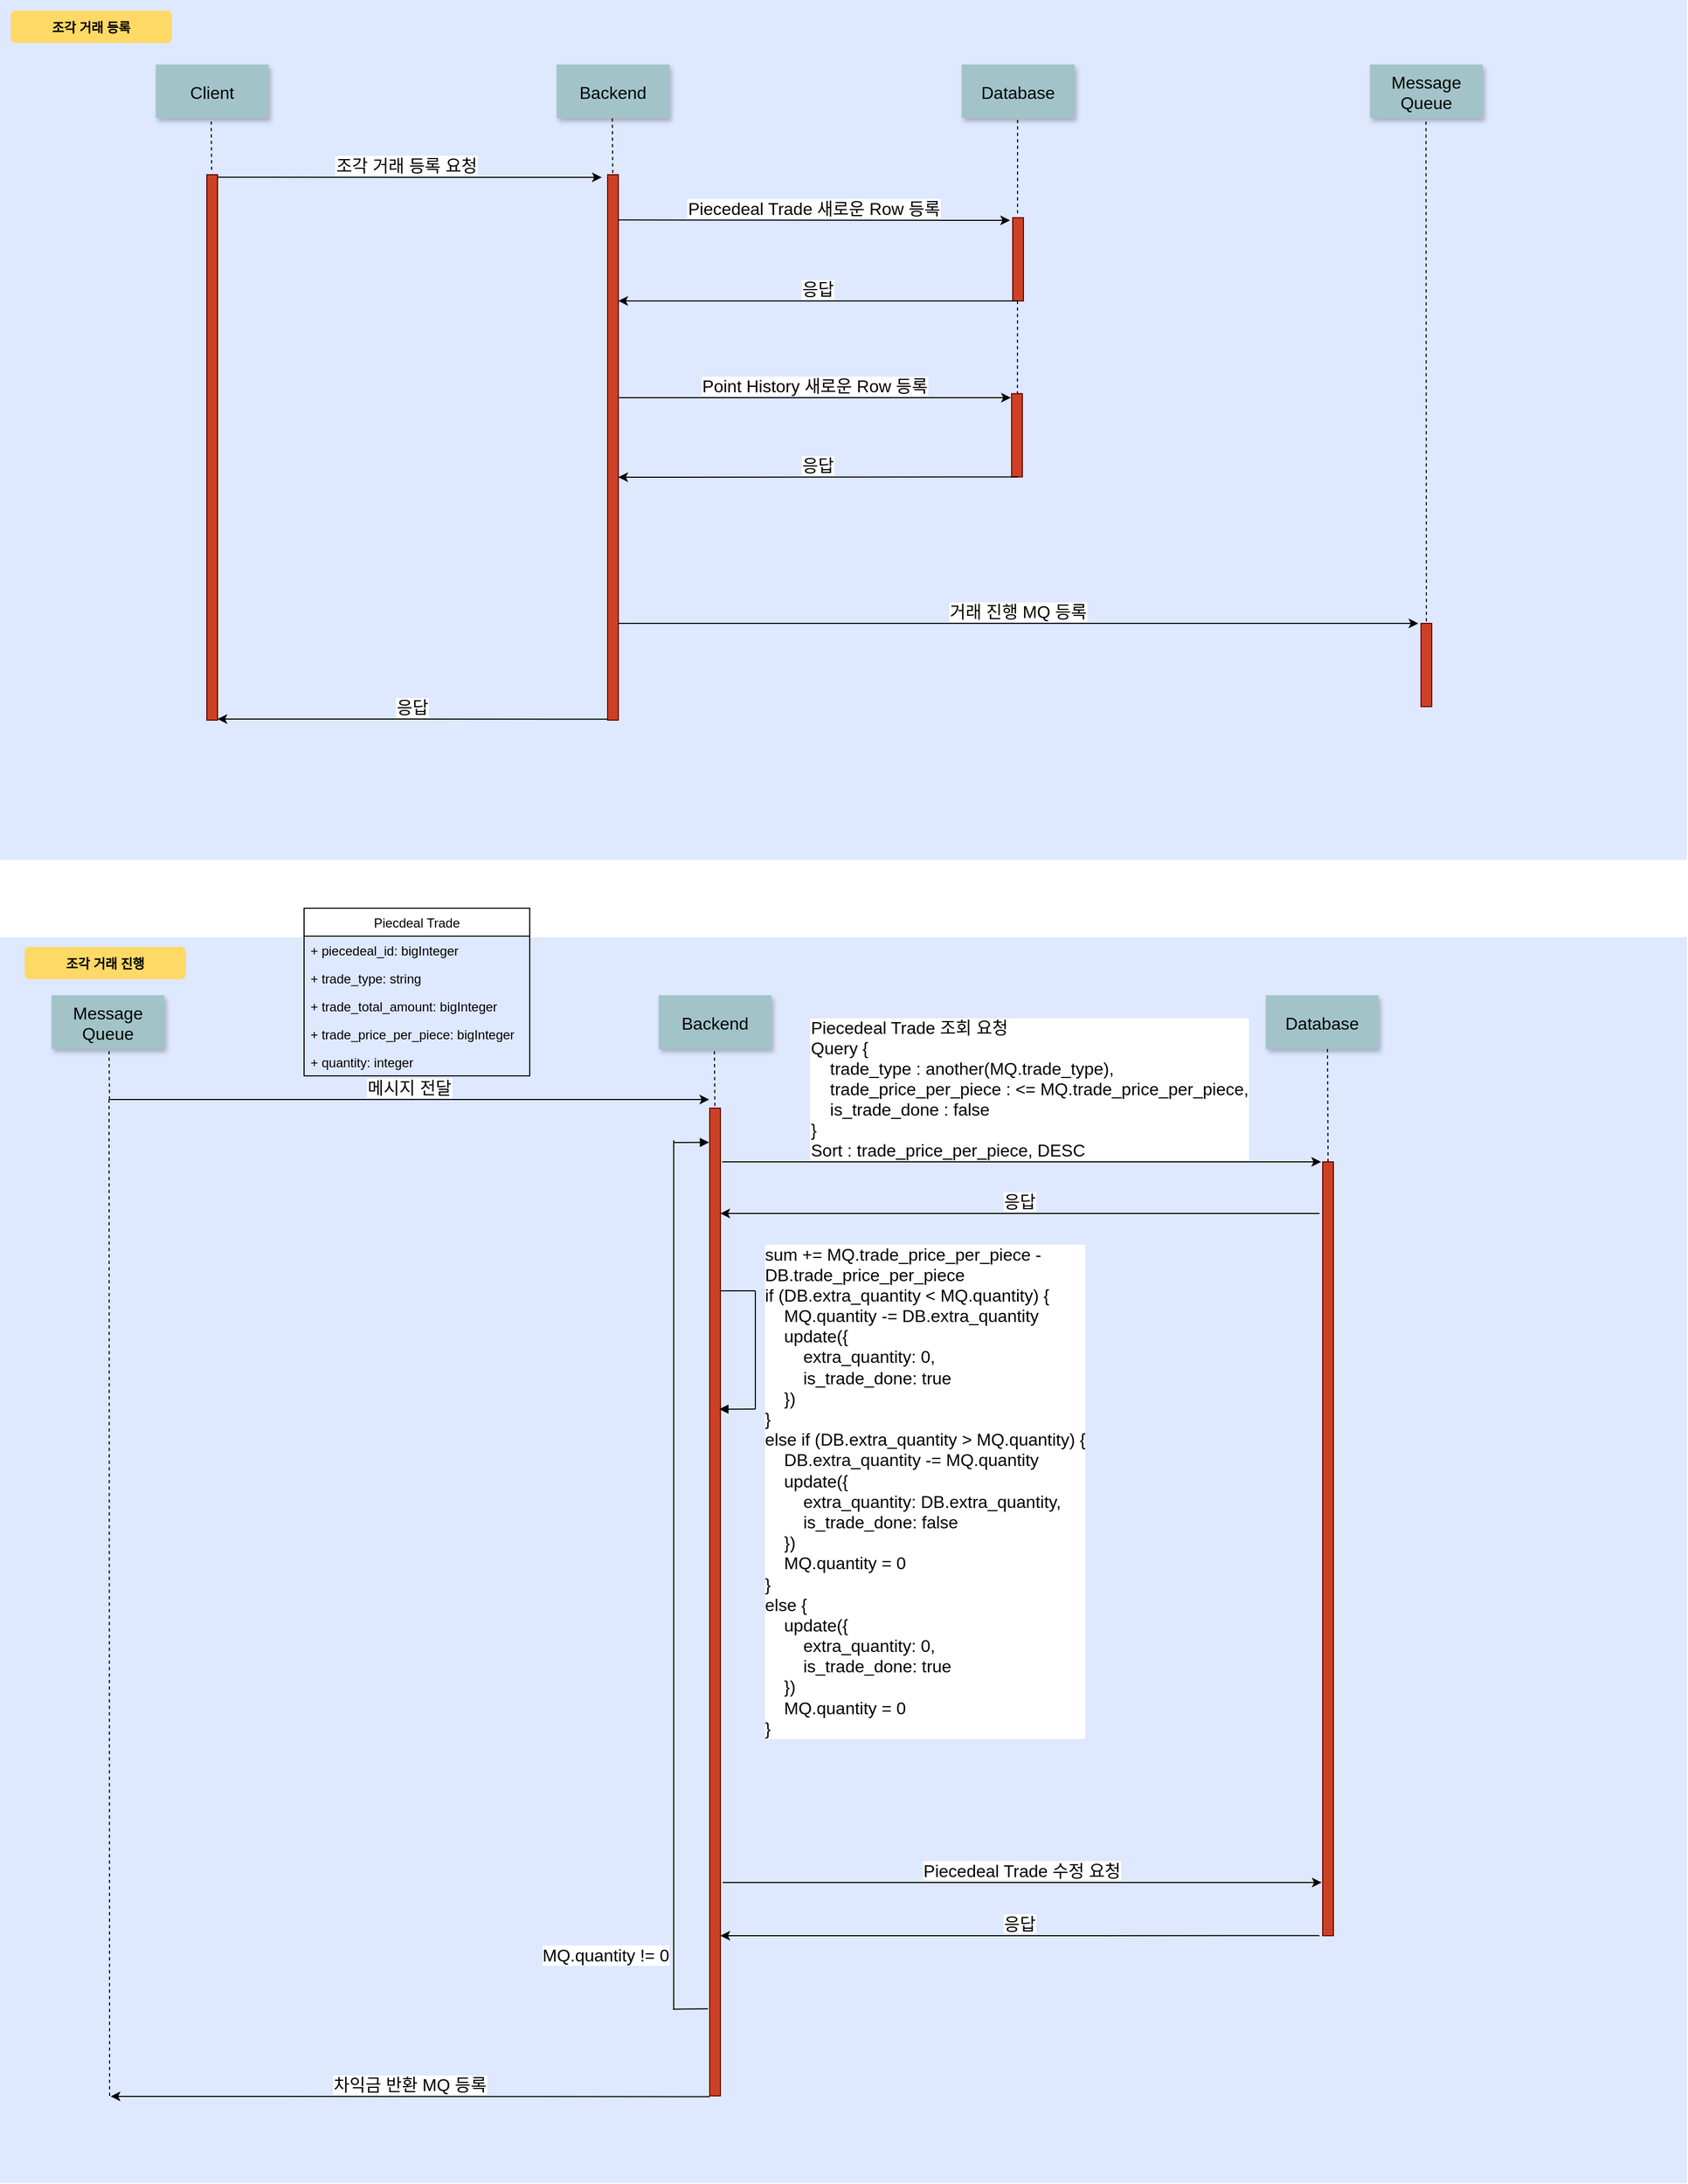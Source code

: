 <mxfile version="15.9.6" type="github">
  <diagram name="Page-1" id="9361dd3d-8414-5efd-6122-117bd74ce7a7">
    <mxGraphModel dx="1346" dy="1603" grid="1" gridSize="10" guides="1" tooltips="1" connect="1" arrows="1" fold="1" page="0" pageScale="1.5" pageWidth="826" pageHeight="1169" background="none" math="0" shadow="0">
      <root>
        <mxCell id="0" />
        <mxCell id="1" parent="0" />
        <mxCell id="69" value="" style="fillColor=#DEE8FF;strokeColor=none" parent="1" vertex="1">
          <mxGeometry x="1650" y="30" width="1570" height="800" as="geometry" />
        </mxCell>
        <mxCell id="71" value="조각 거래 등록" style="rounded=1;fontStyle=1;fillColor=#FFD966;strokeColor=none" parent="1" vertex="1">
          <mxGeometry x="1660" y="40" width="150" height="30" as="geometry" />
        </mxCell>
        <mxCell id="AhJz03Bt-B3YiPbpUyde-89" value="Client" style="shadow=1;fillColor=#A2C4C9;strokeColor=none;fontSize=16;" parent="1" vertex="1">
          <mxGeometry x="1795" y="90" width="105" height="50" as="geometry" />
        </mxCell>
        <mxCell id="AhJz03Bt-B3YiPbpUyde-90" value="Backend" style="shadow=1;fillColor=#A2C4C9;strokeColor=none;fontSize=16;" parent="1" vertex="1">
          <mxGeometry x="2168" y="90" width="105" height="50" as="geometry" />
        </mxCell>
        <mxCell id="AhJz03Bt-B3YiPbpUyde-91" value="Database" style="shadow=1;fillColor=#A2C4C9;strokeColor=none;fontSize=16;" parent="1" vertex="1">
          <mxGeometry x="2545" y="90" width="105" height="50" as="geometry" />
        </mxCell>
        <mxCell id="AhJz03Bt-B3YiPbpUyde-92" value="Message&#xa;Queue" style="shadow=1;fillColor=#A2C4C9;strokeColor=none;fontSize=16;" parent="1" vertex="1">
          <mxGeometry x="2925" y="90" width="105" height="50" as="geometry" />
        </mxCell>
        <mxCell id="AhJz03Bt-B3YiPbpUyde-94" value="조각 거래 등록 요청" style="edgeStyle=elbowEdgeStyle;elbow=vertical;verticalLabelPosition=top;verticalAlign=bottom;fontSize=16;" parent="1" edge="1">
          <mxGeometry x="1924.5" y="-38.12" width="100" height="100" as="geometry">
            <mxPoint x="1847" y="194.88" as="sourcePoint" />
            <mxPoint x="2210" y="195" as="targetPoint" />
            <Array as="points" />
          </mxGeometry>
        </mxCell>
        <mxCell id="AhJz03Bt-B3YiPbpUyde-95" value="" style="edgeStyle=none;endArrow=none;dashed=1" parent="1" edge="1">
          <mxGeometry x="2171.441" y="235" width="100" height="100" as="geometry">
            <mxPoint x="2219.87" y="140.0" as="sourcePoint" />
            <mxPoint x="2220.28" y="192" as="targetPoint" />
          </mxGeometry>
        </mxCell>
        <mxCell id="AhJz03Bt-B3YiPbpUyde-96" value="" style="fillColor=#CC4125;strokeColor=#660000" parent="1" vertex="1">
          <mxGeometry x="2215.5" y="192.56" width="10" height="507.44" as="geometry" />
        </mxCell>
        <mxCell id="AhJz03Bt-B3YiPbpUyde-97" value="Piecedeal Trade 새로운 Row 등록" style="edgeStyle=elbowEdgeStyle;elbow=vertical;verticalLabelPosition=top;verticalAlign=bottom;fontSize=16;" parent="1" edge="1">
          <mxGeometry x="2303" y="1.66" width="100" height="100" as="geometry">
            <mxPoint x="2225.5" y="234.66" as="sourcePoint" />
            <mxPoint x="2590" y="235" as="targetPoint" />
            <Array as="points" />
          </mxGeometry>
        </mxCell>
        <mxCell id="AhJz03Bt-B3YiPbpUyde-98" value="" style="edgeStyle=none;endArrow=none;dashed=1" parent="1" edge="1">
          <mxGeometry x="2548.641" y="236.56" width="100" height="100" as="geometry">
            <mxPoint x="2597.07" y="141.56" as="sourcePoint" />
            <mxPoint x="2597" y="231" as="targetPoint" />
          </mxGeometry>
        </mxCell>
        <mxCell id="AhJz03Bt-B3YiPbpUyde-99" value="" style="fillColor=#CC4125;strokeColor=#660000" parent="1" vertex="1">
          <mxGeometry x="2592.5" y="232.56" width="10" height="77.44" as="geometry" />
        </mxCell>
        <mxCell id="AhJz03Bt-B3YiPbpUyde-100" value="응답" style="edgeStyle=elbowEdgeStyle;elbow=vertical;verticalLabelPosition=top;verticalAlign=bottom;exitX=0.5;exitY=1;exitDx=0;exitDy=0;fontSize=16;" parent="1" source="AhJz03Bt-B3YiPbpUyde-99" target="AhJz03Bt-B3YiPbpUyde-96" edge="1">
          <mxGeometry x="2457.5" y="167" width="100" height="100" as="geometry">
            <mxPoint x="2380.0" y="400.0" as="sourcePoint" />
            <mxPoint x="2753" y="400.12" as="targetPoint" />
            <Array as="points" />
          </mxGeometry>
        </mxCell>
        <mxCell id="AhJz03Bt-B3YiPbpUyde-101" value="거래 진행 MQ 등록" style="edgeStyle=elbowEdgeStyle;elbow=vertical;verticalLabelPosition=top;verticalAlign=bottom;fontSize=16;" parent="1" edge="1">
          <mxGeometry x="2303" y="377" width="100" height="100" as="geometry">
            <mxPoint x="2225.5" y="610.0" as="sourcePoint" />
            <mxPoint x="2970" y="610" as="targetPoint" />
            <Array as="points" />
          </mxGeometry>
        </mxCell>
        <mxCell id="AhJz03Bt-B3YiPbpUyde-102" value="" style="edgeStyle=none;endArrow=none;dashed=1;entryX=0.5;entryY=0;entryDx=0;entryDy=0;" parent="1" edge="1" target="AhJz03Bt-B3YiPbpUyde-103">
          <mxGeometry x="2928.711" y="238.12" width="100" height="100" as="geometry">
            <mxPoint x="2977.14" y="143.12" as="sourcePoint" />
            <mxPoint x="2977" y="410" as="targetPoint" />
          </mxGeometry>
        </mxCell>
        <mxCell id="AhJz03Bt-B3YiPbpUyde-103" value="" style="fillColor=#CC4125;strokeColor=#660000" parent="1" vertex="1">
          <mxGeometry x="2972.5" y="610" width="10" height="77.44" as="geometry" />
        </mxCell>
        <mxCell id="AhJz03Bt-B3YiPbpUyde-105" value="응답" style="edgeStyle=elbowEdgeStyle;elbow=vertical;verticalLabelPosition=top;verticalAlign=bottom;fontSize=16;" parent="1" edge="1">
          <mxGeometry x="1930" y="466" width="100" height="100" as="geometry">
            <mxPoint x="2215.5" y="699.12" as="sourcePoint" />
            <mxPoint x="1852.5" y="699" as="targetPoint" />
            <Array as="points" />
          </mxGeometry>
        </mxCell>
        <mxCell id="AhJz03Bt-B3YiPbpUyde-106" value="" style="fillColor=#CC4125;strokeColor=#660000" parent="1" vertex="1">
          <mxGeometry x="1842.5" y="192.56" width="10" height="507.44" as="geometry" />
        </mxCell>
        <mxCell id="AhJz03Bt-B3YiPbpUyde-107" value="" style="edgeStyle=none;endArrow=none;dashed=1;" parent="1" edge="1">
          <mxGeometry x="1798.161" y="238" width="100" height="100" as="geometry">
            <mxPoint x="1846.59" y="143" as="sourcePoint" />
            <mxPoint x="1847" y="190" as="targetPoint" />
          </mxGeometry>
        </mxCell>
        <mxCell id="SZOiIeE2iXW8za4jXHJB-89" value="" style="fillColor=#DEE8FF;strokeColor=none" vertex="1" parent="1">
          <mxGeometry x="1650" y="902" width="1570" height="1159" as="geometry" />
        </mxCell>
        <mxCell id="SZOiIeE2iXW8za4jXHJB-90" value="조각 거래 진행" style="rounded=1;fontStyle=1;fillColor=#FFD966;strokeColor=none" vertex="1" parent="1">
          <mxGeometry x="1673" y="911" width="150" height="30" as="geometry" />
        </mxCell>
        <mxCell id="SZOiIeE2iXW8za4jXHJB-91" value="Message&#xa;Queue" style="shadow=1;fillColor=#A2C4C9;strokeColor=none;fontSize=16;" vertex="1" parent="1">
          <mxGeometry x="1698" y="956" width="105" height="50" as="geometry" />
        </mxCell>
        <mxCell id="SZOiIeE2iXW8za4jXHJB-93" value="Backend" style="shadow=1;fillColor=#A2C4C9;strokeColor=none;fontSize=16;" vertex="1" parent="1">
          <mxGeometry x="2263" y="956" width="105" height="50" as="geometry" />
        </mxCell>
        <mxCell id="SZOiIeE2iXW8za4jXHJB-94" value="Database" style="shadow=1;fillColor=#A2C4C9;strokeColor=none;fontSize=16;" vertex="1" parent="1">
          <mxGeometry x="2828" y="956" width="105" height="50" as="geometry" />
        </mxCell>
        <mxCell id="SZOiIeE2iXW8za4jXHJB-109" value="" style="edgeStyle=none;endArrow=none;dashed=1;" edge="1" parent="1">
          <mxGeometry x="1703.071" y="1103" width="100" height="100" as="geometry">
            <mxPoint x="1751.5" y="1008" as="sourcePoint" />
            <mxPoint x="1751.91" y="1055" as="targetPoint" />
          </mxGeometry>
        </mxCell>
        <mxCell id="SZOiIeE2iXW8za4jXHJB-111" value="메시지 전달" style="edgeStyle=elbowEdgeStyle;elbow=vertical;verticalLabelPosition=top;verticalAlign=bottom;fontSize=16;" edge="1" parent="1">
          <mxGeometry x="1830" y="820" width="100" height="100" as="geometry">
            <mxPoint x="1752.5" y="1053" as="sourcePoint" />
            <mxPoint x="2310" y="1053" as="targetPoint" />
            <Array as="points" />
          </mxGeometry>
        </mxCell>
        <mxCell id="SZOiIeE2iXW8za4jXHJB-112" value="" style="edgeStyle=none;endArrow=none;dashed=1" edge="1" parent="1">
          <mxGeometry x="2266.481" y="1103" width="100" height="100" as="geometry">
            <mxPoint x="2314.91" y="1008.0" as="sourcePoint" />
            <mxPoint x="2315.32" y="1060" as="targetPoint" />
          </mxGeometry>
        </mxCell>
        <mxCell id="SZOiIeE2iXW8za4jXHJB-113" value="" style="fillColor=#CC4125;strokeColor=#660000" vertex="1" parent="1">
          <mxGeometry x="2310.5" y="1061" width="10" height="919" as="geometry" />
        </mxCell>
        <mxCell id="SZOiIeE2iXW8za4jXHJB-114" value="Piecdeal Trade" style="swimlane;fontStyle=0;childLayout=stackLayout;horizontal=1;startSize=26;fillColor=none;horizontalStack=0;resizeParent=1;resizeParentMax=0;resizeLast=0;collapsible=1;marginBottom=0;" vertex="1" parent="1">
          <mxGeometry x="1933" y="875" width="210" height="156" as="geometry" />
        </mxCell>
        <mxCell id="SZOiIeE2iXW8za4jXHJB-115" value="+ piecedeal_id: bigInteger" style="text;strokeColor=none;fillColor=none;align=left;verticalAlign=top;spacingLeft=4;spacingRight=4;overflow=hidden;rotatable=0;points=[[0,0.5],[1,0.5]];portConstraint=eastwest;" vertex="1" parent="SZOiIeE2iXW8za4jXHJB-114">
          <mxGeometry y="26" width="210" height="26" as="geometry" />
        </mxCell>
        <mxCell id="SZOiIeE2iXW8za4jXHJB-116" value="+ trade_type: string" style="text;strokeColor=none;fillColor=none;align=left;verticalAlign=top;spacingLeft=4;spacingRight=4;overflow=hidden;rotatable=0;points=[[0,0.5],[1,0.5]];portConstraint=eastwest;" vertex="1" parent="SZOiIeE2iXW8za4jXHJB-114">
          <mxGeometry y="52" width="210" height="26" as="geometry" />
        </mxCell>
        <mxCell id="SZOiIeE2iXW8za4jXHJB-117" value="+ trade_total_amount: bigInteger" style="text;strokeColor=none;fillColor=none;align=left;verticalAlign=top;spacingLeft=4;spacingRight=4;overflow=hidden;rotatable=0;points=[[0,0.5],[1,0.5]];portConstraint=eastwest;" vertex="1" parent="SZOiIeE2iXW8za4jXHJB-114">
          <mxGeometry y="78" width="210" height="26" as="geometry" />
        </mxCell>
        <mxCell id="SZOiIeE2iXW8za4jXHJB-119" value="+ trade_price_per_piece: bigInteger" style="text;strokeColor=none;fillColor=none;align=left;verticalAlign=top;spacingLeft=4;spacingRight=4;overflow=hidden;rotatable=0;points=[[0,0.5],[1,0.5]];portConstraint=eastwest;" vertex="1" parent="SZOiIeE2iXW8za4jXHJB-114">
          <mxGeometry y="104" width="210" height="26" as="geometry" />
        </mxCell>
        <mxCell id="SZOiIeE2iXW8za4jXHJB-118" value="+ quantity: integer" style="text;strokeColor=none;fillColor=none;align=left;verticalAlign=top;spacingLeft=4;spacingRight=4;overflow=hidden;rotatable=0;points=[[0,0.5],[1,0.5]];portConstraint=eastwest;" vertex="1" parent="SZOiIeE2iXW8za4jXHJB-114">
          <mxGeometry y="130" width="210" height="26" as="geometry" />
        </mxCell>
        <mxCell id="SZOiIeE2iXW8za4jXHJB-120" value="" style="fillColor=#CC4125;strokeColor=#660000" vertex="1" parent="1">
          <mxGeometry x="2881" y="1111" width="10" height="720" as="geometry" />
        </mxCell>
        <mxCell id="SZOiIeE2iXW8za4jXHJB-121" value="" style="edgeStyle=none;endArrow=none;dashed=1;entryX=0.5;entryY=0;entryDx=0;entryDy=0;" edge="1" parent="1" target="SZOiIeE2iXW8za4jXHJB-120">
          <mxGeometry x="2837.071" y="1101" width="100" height="100" as="geometry">
            <mxPoint x="2885.5" y="1006" as="sourcePoint" />
            <mxPoint x="2885.91" y="1058" as="targetPoint" />
          </mxGeometry>
        </mxCell>
        <mxCell id="SZOiIeE2iXW8za4jXHJB-123" value="Piecedeal Trade 조회 요청&#xa;Query {&#xa;    trade_type : another(MQ.trade_type),&#xa;    trade_price_per_piece : &lt;= MQ.trade_price_per_piece,&#xa;    is_trade_done : false&#xa;}&#xa;Sort : trade_price_per_piece, DESC" style="edgeStyle=elbowEdgeStyle;elbow=vertical;verticalLabelPosition=top;verticalAlign=bottom;fontSize=16;align=left;" edge="1" parent="1">
          <mxGeometry x="-97" y="1" width="100" height="100" as="geometry">
            <mxPoint x="2322" y="1111" as="sourcePoint" />
            <mxPoint x="2879.5" y="1111" as="targetPoint" />
            <Array as="points" />
            <mxPoint x="-198" as="offset" />
          </mxGeometry>
        </mxCell>
        <mxCell id="SZOiIeE2iXW8za4jXHJB-124" value="" style="edgeStyle=none;endArrow=none;dashed=1" edge="1" parent="1">
          <mxGeometry x="2548.551" y="405" width="100" height="100" as="geometry">
            <mxPoint x="2596.98" y="310.0" as="sourcePoint" />
            <mxPoint x="2596.91" y="399.44" as="targetPoint" />
          </mxGeometry>
        </mxCell>
        <mxCell id="SZOiIeE2iXW8za4jXHJB-125" value="Point History 새로운 Row 등록" style="edgeStyle=elbowEdgeStyle;elbow=vertical;verticalLabelPosition=top;verticalAlign=bottom;fontSize=16;" edge="1" parent="1">
          <mxGeometry x="2303.75" y="167" width="100" height="100" as="geometry">
            <mxPoint x="2226.25" y="400.0" as="sourcePoint" />
            <mxPoint x="2590.75" y="400.34" as="targetPoint" />
            <Array as="points" />
          </mxGeometry>
        </mxCell>
        <mxCell id="SZOiIeE2iXW8za4jXHJB-126" value="" style="fillColor=#CC4125;strokeColor=#660000" vertex="1" parent="1">
          <mxGeometry x="2591.5" y="396.28" width="10" height="77.44" as="geometry" />
        </mxCell>
        <mxCell id="SZOiIeE2iXW8za4jXHJB-127" value="응답" style="edgeStyle=elbowEdgeStyle;elbow=vertical;verticalLabelPosition=top;verticalAlign=bottom;exitX=0.5;exitY=1;exitDx=0;exitDy=0;fontSize=16;" edge="1" parent="1">
          <mxGeometry x="2457.5" y="330.72" width="100" height="100" as="geometry">
            <mxPoint x="2597.5" y="473.72" as="sourcePoint" />
            <mxPoint x="2225.5" y="474.308" as="targetPoint" />
            <Array as="points" />
          </mxGeometry>
        </mxCell>
        <mxCell id="SZOiIeE2iXW8za4jXHJB-129" value="응답" style="edgeStyle=elbowEdgeStyle;elbow=vertical;verticalLabelPosition=top;verticalAlign=bottom;fontSize=16;" edge="1" parent="1">
          <mxGeometry x="2398" y="926" width="100" height="100" as="geometry">
            <mxPoint x="2878" y="1159" as="sourcePoint" />
            <mxPoint x="2320.5" y="1159" as="targetPoint" />
            <Array as="points" />
          </mxGeometry>
        </mxCell>
        <mxCell id="SZOiIeE2iXW8za4jXHJB-132" value="" style="endArrow=none;html=1;rounded=0;" edge="1" parent="1">
          <mxGeometry width="50" height="50" relative="1" as="geometry">
            <mxPoint x="2320.5" y="1231" as="sourcePoint" />
            <mxPoint x="2353" y="1231" as="targetPoint" />
          </mxGeometry>
        </mxCell>
        <mxCell id="SZOiIeE2iXW8za4jXHJB-134" value="" style="endArrow=none;html=1;rounded=0;" edge="1" parent="1">
          <mxGeometry width="50" height="50" relative="1" as="geometry">
            <mxPoint x="2353" y="1231" as="sourcePoint" />
            <mxPoint x="2353" y="1341" as="targetPoint" />
          </mxGeometry>
        </mxCell>
        <mxCell id="SZOiIeE2iXW8za4jXHJB-136" value="&lt;div&gt;sum += MQ.trade_price_per_piece -&amp;nbsp;&lt;/div&gt;DB.trade_price_per_piece&lt;div&gt;if (DB.extra_quantity &amp;lt; MQ.quantity) {&lt;/div&gt;&lt;div&gt;&amp;nbsp; &amp;nbsp; MQ.quantity -= DB.extra_quantity&lt;/div&gt;&lt;div&gt;&amp;nbsp; &amp;nbsp; update({&lt;/div&gt;&lt;div&gt;&amp;nbsp; &amp;nbsp; &amp;nbsp; &amp;nbsp; extra_quantity: 0,&lt;/div&gt;&lt;div&gt;&amp;nbsp; &amp;nbsp; &amp;nbsp; &amp;nbsp; is_trade_done: true&lt;/div&gt;&lt;div&gt;&amp;nbsp; &amp;nbsp; })&lt;/div&gt;&lt;div&gt;}&lt;/div&gt;&lt;div&gt;else if (DB.extra_quantity &amp;gt; MQ.quantity) {&lt;/div&gt;&lt;div&gt;&amp;nbsp; &amp;nbsp; DB.extra_quantity -= MQ.quantity&lt;/div&gt;&lt;div&gt;&amp;nbsp; &amp;nbsp; update({&lt;/div&gt;&lt;div&gt;&amp;nbsp; &amp;nbsp; &amp;nbsp; &amp;nbsp; extra_quantity: DB.extra_quantity,&lt;/div&gt;&lt;div&gt;&amp;nbsp; &amp;nbsp; &amp;nbsp; &amp;nbsp; is_trade_done: false&lt;/div&gt;&lt;div&gt;&amp;nbsp; &amp;nbsp; })&lt;/div&gt;&lt;div&gt;&amp;nbsp; &amp;nbsp; MQ.quantity = 0&lt;/div&gt;&lt;div&gt;}&lt;/div&gt;&lt;div&gt;else {&lt;/div&gt;&lt;div&gt;&amp;nbsp; &amp;nbsp; update({&lt;/div&gt;&lt;div&gt;&amp;nbsp; &amp;nbsp; &amp;nbsp; &amp;nbsp; extra_quantity: 0,&lt;/div&gt;&lt;div&gt;&amp;nbsp; &amp;nbsp; &amp;nbsp; &amp;nbsp; is_trade_done: true&lt;/div&gt;&lt;div&gt;&amp;nbsp; &amp;nbsp; })&lt;/div&gt;&lt;div&gt;&amp;nbsp; &amp;nbsp; MQ.quantity = 0&lt;/div&gt;&lt;div&gt;}&lt;/div&gt;" style="html=1;verticalAlign=bottom;endArrow=block;rounded=0;entryX=1.591;entryY=0.835;entryDx=0;entryDy=0;entryPerimeter=0;fontSize=16;align=left;" edge="1" parent="1">
          <mxGeometry x="-1" y="309" width="80" relative="1" as="geometry">
            <mxPoint x="2353" y="1341" as="sourcePoint" />
            <mxPoint x="2319.41" y="1341.112" as="targetPoint" />
            <mxPoint x="6" as="offset" />
          </mxGeometry>
        </mxCell>
        <mxCell id="SZOiIeE2iXW8za4jXHJB-137" value="Piecedeal Trade 수정 요청" style="edgeStyle=elbowEdgeStyle;elbow=vertical;verticalLabelPosition=top;verticalAlign=bottom;fontSize=16;" edge="1" parent="1">
          <mxGeometry x="2400" y="1548.47" width="100" height="100" as="geometry">
            <mxPoint x="2322.5" y="1781.47" as="sourcePoint" />
            <mxPoint x="2880" y="1781.47" as="targetPoint" />
            <Array as="points" />
          </mxGeometry>
        </mxCell>
        <mxCell id="SZOiIeE2iXW8za4jXHJB-140" value="응답" style="edgeStyle=elbowEdgeStyle;elbow=vertical;verticalLabelPosition=top;verticalAlign=bottom;fontSize=16;" edge="1" parent="1">
          <mxGeometry x="2398" y="1597.91" width="100" height="100" as="geometry">
            <mxPoint x="2878.0" y="1830.91" as="sourcePoint" />
            <mxPoint x="2320.5" y="1830.91" as="targetPoint" />
            <Array as="points" />
          </mxGeometry>
        </mxCell>
        <mxCell id="SZOiIeE2iXW8za4jXHJB-146" value="" style="endArrow=none;html=1;rounded=0;" edge="1" parent="1">
          <mxGeometry width="50" height="50" relative="1" as="geometry">
            <mxPoint x="2276.32" y="1899.41" as="sourcePoint" />
            <mxPoint x="2308.82" y="1899.41" as="targetPoint" />
            <Array as="points">
              <mxPoint x="2309" y="1899" />
            </Array>
          </mxGeometry>
        </mxCell>
        <mxCell id="SZOiIeE2iXW8za4jXHJB-147" value="" style="endArrow=none;html=1;rounded=0;" edge="1" parent="1">
          <mxGeometry width="50" height="50" relative="1" as="geometry">
            <mxPoint x="2277" y="1091" as="sourcePoint" />
            <mxPoint x="2277" y="1900" as="targetPoint" />
          </mxGeometry>
        </mxCell>
        <mxCell id="SZOiIeE2iXW8za4jXHJB-148" value="MQ.quantity != 0" style="html=1;verticalAlign=bottom;endArrow=block;rounded=0;fontSize=16;align=left;entryX=-0.056;entryY=0.058;entryDx=0;entryDy=0;entryPerimeter=0;" edge="1" parent="1">
          <mxGeometry x="-1" y="-778" width="80" relative="1" as="geometry">
            <mxPoint x="2277" y="1093" as="sourcePoint" />
            <mxPoint x="2309.94" y="1092.9" as="targetPoint" />
            <mxPoint x="-126" y="-10" as="offset" />
          </mxGeometry>
        </mxCell>
        <mxCell id="SZOiIeE2iXW8za4jXHJB-149" value="" style="edgeStyle=none;endArrow=none;dashed=1;" edge="1" parent="1">
          <mxGeometry x="1703.071" y="1148" width="100" height="100" as="geometry">
            <mxPoint x="1751.5" y="1053" as="sourcePoint" />
            <mxPoint x="1752" y="1980" as="targetPoint" />
          </mxGeometry>
        </mxCell>
        <mxCell id="SZOiIeE2iXW8za4jXHJB-150" value="차익금 반환 MQ 등록" style="edgeStyle=elbowEdgeStyle;elbow=vertical;verticalLabelPosition=top;verticalAlign=bottom;fontSize=16;" edge="1" parent="1">
          <mxGeometry x="1830.5" y="1747.71" width="100" height="100" as="geometry">
            <mxPoint x="2310.5" y="1980.71" as="sourcePoint" />
            <mxPoint x="1753" y="1980.71" as="targetPoint" />
            <Array as="points" />
          </mxGeometry>
        </mxCell>
      </root>
    </mxGraphModel>
  </diagram>
</mxfile>
